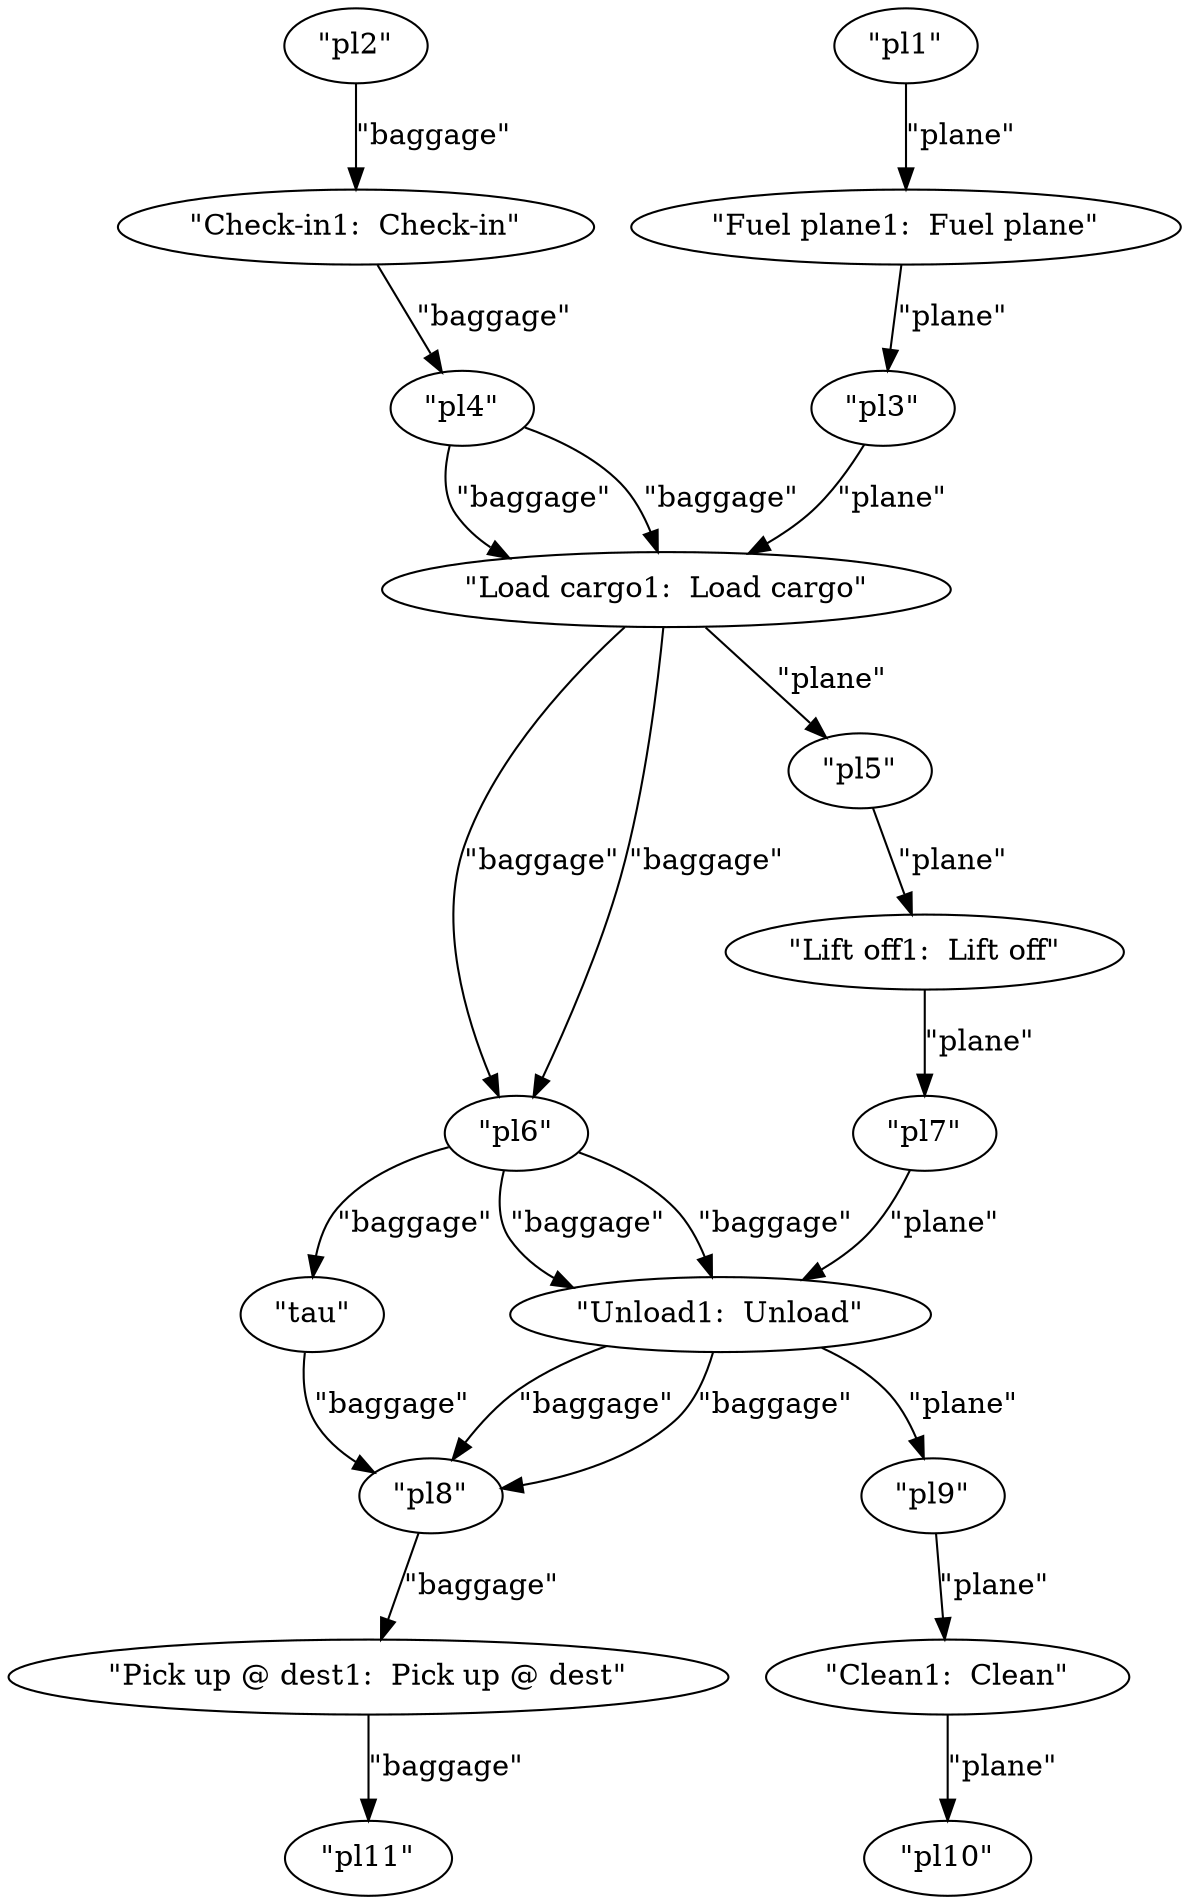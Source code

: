 digraph {
    0 [ label = "\"pl9\"" ]
    1 [ label = "\"pl4\"" ]
    2 [ label = "\"pl3\"" ]
    3 [ label = "\"pl6\"" ]
    4 [ label = "\"pl8\"" ]
    5 [ label = "\"pl2\"" ]
    6 [ label = "\"pl11\"" ]
    7 [ label = "\"pl1\"" ]
    8 [ label = "\"pl10\"" ]
    9 [ label = "\"pl5\"" ]
    10 [ label = "\"pl7\"" ]
    11 [ label = "\"Unload1:  Unload\"" ]
    12 [ label = "\"Lift off1:  Lift off\"" ]
    13 [ label = "\"Fuel plane1:  Fuel plane\"" ]
    14 [ label = "\"Clean1:  Clean\"" ]
    15 [ label = "\"Pick up @ dest1:  Pick up @ dest\"" ]
    16 [ label = "\"Load cargo1:  Load cargo\"" ]
    17 [ label = "\"Check-in1:  Check-in\"" ]
    18 [ label = "\"tau\"" ]
    7 -> 13 [ label = "\"plane\"" ]
    5 -> 17 [ label = "\"baggage\"" ]
    13 -> 2 [ label = "\"plane\"" ]
    17 -> 1 [ label = "\"baggage\"" ]
    2 -> 16 [ label = "\"plane\"" ]
    1 -> 16 [ label = "\"baggage\"" ]
    1 -> 16 [ label = "\"baggage\"" ]
    16 -> 9 [ label = "\"plane\"" ]
    16 -> 3 [ label = "\"baggage\"" ]
    16 -> 3 [ label = "\"baggage\"" ]
    3 -> 11 [ label = "\"baggage\"" ]
    3 -> 11 [ label = "\"baggage\"" ]
    9 -> 12 [ label = "\"plane\"" ]
    3 -> 18 [ label = "\"baggage\"" ]
    18 -> 4 [ label = "\"baggage\"" ]
    12 -> 10 [ label = "\"plane\"" ]
    10 -> 11 [ label = "\"plane\"" ]
    11 -> 4 [ label = "\"baggage\"" ]
    11 -> 4 [ label = "\"baggage\"" ]
    11 -> 0 [ label = "\"plane\"" ]
    4 -> 15 [ label = "\"baggage\"" ]
    0 -> 14 [ label = "\"plane\"" ]
    14 -> 8 [ label = "\"plane\"" ]
    15 -> 6 [ label = "\"baggage\"" ]
}
